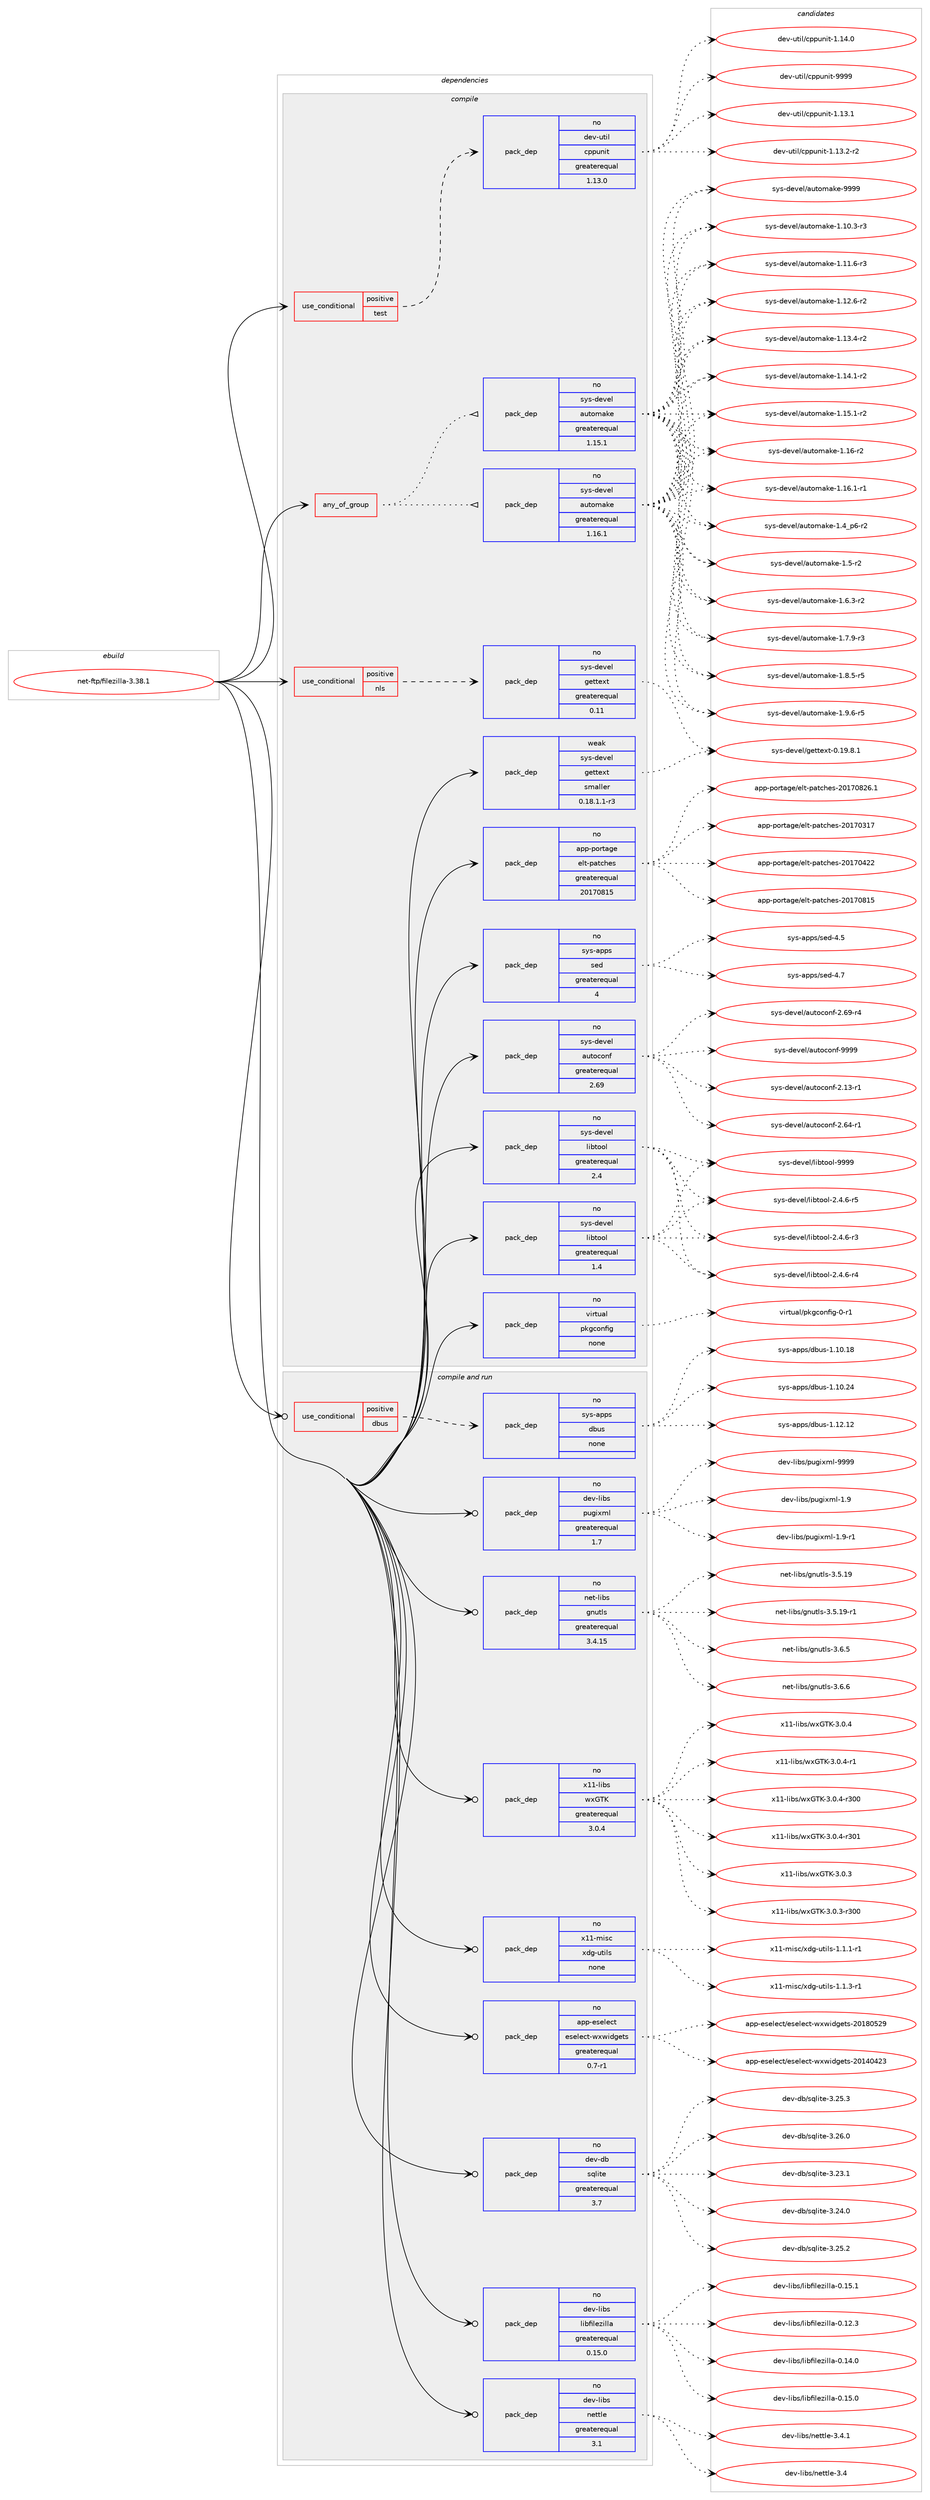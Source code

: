 digraph prolog {

# *************
# Graph options
# *************

newrank=true;
concentrate=true;
compound=true;
graph [rankdir=LR,fontname=Helvetica,fontsize=10,ranksep=1.5];#, ranksep=2.5, nodesep=0.2];
edge  [arrowhead=vee];
node  [fontname=Helvetica,fontsize=10];

# **********
# The ebuild
# **********

subgraph cluster_leftcol {
color=gray;
rank=same;
label=<<i>ebuild</i>>;
id [label="net-ftp/filezilla-3.38.1", color=red, width=4, href="../net-ftp/filezilla-3.38.1.svg"];
}

# ****************
# The dependencies
# ****************

subgraph cluster_midcol {
color=gray;
label=<<i>dependencies</i>>;
subgraph cluster_compile {
fillcolor="#eeeeee";
style=filled;
label=<<i>compile</i>>;
subgraph any98 {
dependency3086 [label=<<TABLE BORDER="0" CELLBORDER="1" CELLSPACING="0" CELLPADDING="4"><TR><TD CELLPADDING="10">any_of_group</TD></TR></TABLE>>, shape=none, color=red];subgraph pack2576 {
dependency3087 [label=<<TABLE BORDER="0" CELLBORDER="1" CELLSPACING="0" CELLPADDING="4" WIDTH="220"><TR><TD ROWSPAN="6" CELLPADDING="30">pack_dep</TD></TR><TR><TD WIDTH="110">no</TD></TR><TR><TD>sys-devel</TD></TR><TR><TD>automake</TD></TR><TR><TD>greaterequal</TD></TR><TR><TD>1.16.1</TD></TR></TABLE>>, shape=none, color=blue];
}
dependency3086:e -> dependency3087:w [weight=20,style="dotted",arrowhead="oinv"];
subgraph pack2577 {
dependency3088 [label=<<TABLE BORDER="0" CELLBORDER="1" CELLSPACING="0" CELLPADDING="4" WIDTH="220"><TR><TD ROWSPAN="6" CELLPADDING="30">pack_dep</TD></TR><TR><TD WIDTH="110">no</TD></TR><TR><TD>sys-devel</TD></TR><TR><TD>automake</TD></TR><TR><TD>greaterequal</TD></TR><TR><TD>1.15.1</TD></TR></TABLE>>, shape=none, color=blue];
}
dependency3086:e -> dependency3088:w [weight=20,style="dotted",arrowhead="oinv"];
}
id:e -> dependency3086:w [weight=20,style="solid",arrowhead="vee"];
subgraph cond411 {
dependency3089 [label=<<TABLE BORDER="0" CELLBORDER="1" CELLSPACING="0" CELLPADDING="4"><TR><TD ROWSPAN="3" CELLPADDING="10">use_conditional</TD></TR><TR><TD>positive</TD></TR><TR><TD>nls</TD></TR></TABLE>>, shape=none, color=red];
subgraph pack2578 {
dependency3090 [label=<<TABLE BORDER="0" CELLBORDER="1" CELLSPACING="0" CELLPADDING="4" WIDTH="220"><TR><TD ROWSPAN="6" CELLPADDING="30">pack_dep</TD></TR><TR><TD WIDTH="110">no</TD></TR><TR><TD>sys-devel</TD></TR><TR><TD>gettext</TD></TR><TR><TD>greaterequal</TD></TR><TR><TD>0.11</TD></TR></TABLE>>, shape=none, color=blue];
}
dependency3089:e -> dependency3090:w [weight=20,style="dashed",arrowhead="vee"];
}
id:e -> dependency3089:w [weight=20,style="solid",arrowhead="vee"];
subgraph cond412 {
dependency3091 [label=<<TABLE BORDER="0" CELLBORDER="1" CELLSPACING="0" CELLPADDING="4"><TR><TD ROWSPAN="3" CELLPADDING="10">use_conditional</TD></TR><TR><TD>positive</TD></TR><TR><TD>test</TD></TR></TABLE>>, shape=none, color=red];
subgraph pack2579 {
dependency3092 [label=<<TABLE BORDER="0" CELLBORDER="1" CELLSPACING="0" CELLPADDING="4" WIDTH="220"><TR><TD ROWSPAN="6" CELLPADDING="30">pack_dep</TD></TR><TR><TD WIDTH="110">no</TD></TR><TR><TD>dev-util</TD></TR><TR><TD>cppunit</TD></TR><TR><TD>greaterequal</TD></TR><TR><TD>1.13.0</TD></TR></TABLE>>, shape=none, color=blue];
}
dependency3091:e -> dependency3092:w [weight=20,style="dashed",arrowhead="vee"];
}
id:e -> dependency3091:w [weight=20,style="solid",arrowhead="vee"];
subgraph pack2580 {
dependency3093 [label=<<TABLE BORDER="0" CELLBORDER="1" CELLSPACING="0" CELLPADDING="4" WIDTH="220"><TR><TD ROWSPAN="6" CELLPADDING="30">pack_dep</TD></TR><TR><TD WIDTH="110">no</TD></TR><TR><TD>app-portage</TD></TR><TR><TD>elt-patches</TD></TR><TR><TD>greaterequal</TD></TR><TR><TD>20170815</TD></TR></TABLE>>, shape=none, color=blue];
}
id:e -> dependency3093:w [weight=20,style="solid",arrowhead="vee"];
subgraph pack2581 {
dependency3094 [label=<<TABLE BORDER="0" CELLBORDER="1" CELLSPACING="0" CELLPADDING="4" WIDTH="220"><TR><TD ROWSPAN="6" CELLPADDING="30">pack_dep</TD></TR><TR><TD WIDTH="110">no</TD></TR><TR><TD>sys-apps</TD></TR><TR><TD>sed</TD></TR><TR><TD>greaterequal</TD></TR><TR><TD>4</TD></TR></TABLE>>, shape=none, color=blue];
}
id:e -> dependency3094:w [weight=20,style="solid",arrowhead="vee"];
subgraph pack2582 {
dependency3095 [label=<<TABLE BORDER="0" CELLBORDER="1" CELLSPACING="0" CELLPADDING="4" WIDTH="220"><TR><TD ROWSPAN="6" CELLPADDING="30">pack_dep</TD></TR><TR><TD WIDTH="110">no</TD></TR><TR><TD>sys-devel</TD></TR><TR><TD>autoconf</TD></TR><TR><TD>greaterequal</TD></TR><TR><TD>2.69</TD></TR></TABLE>>, shape=none, color=blue];
}
id:e -> dependency3095:w [weight=20,style="solid",arrowhead="vee"];
subgraph pack2583 {
dependency3096 [label=<<TABLE BORDER="0" CELLBORDER="1" CELLSPACING="0" CELLPADDING="4" WIDTH="220"><TR><TD ROWSPAN="6" CELLPADDING="30">pack_dep</TD></TR><TR><TD WIDTH="110">no</TD></TR><TR><TD>sys-devel</TD></TR><TR><TD>libtool</TD></TR><TR><TD>greaterequal</TD></TR><TR><TD>1.4</TD></TR></TABLE>>, shape=none, color=blue];
}
id:e -> dependency3096:w [weight=20,style="solid",arrowhead="vee"];
subgraph pack2584 {
dependency3097 [label=<<TABLE BORDER="0" CELLBORDER="1" CELLSPACING="0" CELLPADDING="4" WIDTH="220"><TR><TD ROWSPAN="6" CELLPADDING="30">pack_dep</TD></TR><TR><TD WIDTH="110">no</TD></TR><TR><TD>sys-devel</TD></TR><TR><TD>libtool</TD></TR><TR><TD>greaterequal</TD></TR><TR><TD>2.4</TD></TR></TABLE>>, shape=none, color=blue];
}
id:e -> dependency3097:w [weight=20,style="solid",arrowhead="vee"];
subgraph pack2585 {
dependency3098 [label=<<TABLE BORDER="0" CELLBORDER="1" CELLSPACING="0" CELLPADDING="4" WIDTH="220"><TR><TD ROWSPAN="6" CELLPADDING="30">pack_dep</TD></TR><TR><TD WIDTH="110">no</TD></TR><TR><TD>virtual</TD></TR><TR><TD>pkgconfig</TD></TR><TR><TD>none</TD></TR><TR><TD></TD></TR></TABLE>>, shape=none, color=blue];
}
id:e -> dependency3098:w [weight=20,style="solid",arrowhead="vee"];
subgraph pack2586 {
dependency3099 [label=<<TABLE BORDER="0" CELLBORDER="1" CELLSPACING="0" CELLPADDING="4" WIDTH="220"><TR><TD ROWSPAN="6" CELLPADDING="30">pack_dep</TD></TR><TR><TD WIDTH="110">weak</TD></TR><TR><TD>sys-devel</TD></TR><TR><TD>gettext</TD></TR><TR><TD>smaller</TD></TR><TR><TD>0.18.1.1-r3</TD></TR></TABLE>>, shape=none, color=blue];
}
id:e -> dependency3099:w [weight=20,style="solid",arrowhead="vee"];
}
subgraph cluster_compileandrun {
fillcolor="#eeeeee";
style=filled;
label=<<i>compile and run</i>>;
subgraph cond413 {
dependency3100 [label=<<TABLE BORDER="0" CELLBORDER="1" CELLSPACING="0" CELLPADDING="4"><TR><TD ROWSPAN="3" CELLPADDING="10">use_conditional</TD></TR><TR><TD>positive</TD></TR><TR><TD>dbus</TD></TR></TABLE>>, shape=none, color=red];
subgraph pack2587 {
dependency3101 [label=<<TABLE BORDER="0" CELLBORDER="1" CELLSPACING="0" CELLPADDING="4" WIDTH="220"><TR><TD ROWSPAN="6" CELLPADDING="30">pack_dep</TD></TR><TR><TD WIDTH="110">no</TD></TR><TR><TD>sys-apps</TD></TR><TR><TD>dbus</TD></TR><TR><TD>none</TD></TR><TR><TD></TD></TR></TABLE>>, shape=none, color=blue];
}
dependency3100:e -> dependency3101:w [weight=20,style="dashed",arrowhead="vee"];
}
id:e -> dependency3100:w [weight=20,style="solid",arrowhead="odotvee"];
subgraph pack2588 {
dependency3102 [label=<<TABLE BORDER="0" CELLBORDER="1" CELLSPACING="0" CELLPADDING="4" WIDTH="220"><TR><TD ROWSPAN="6" CELLPADDING="30">pack_dep</TD></TR><TR><TD WIDTH="110">no</TD></TR><TR><TD>app-eselect</TD></TR><TR><TD>eselect-wxwidgets</TD></TR><TR><TD>greaterequal</TD></TR><TR><TD>0.7-r1</TD></TR></TABLE>>, shape=none, color=blue];
}
id:e -> dependency3102:w [weight=20,style="solid",arrowhead="odotvee"];
subgraph pack2589 {
dependency3103 [label=<<TABLE BORDER="0" CELLBORDER="1" CELLSPACING="0" CELLPADDING="4" WIDTH="220"><TR><TD ROWSPAN="6" CELLPADDING="30">pack_dep</TD></TR><TR><TD WIDTH="110">no</TD></TR><TR><TD>dev-db</TD></TR><TR><TD>sqlite</TD></TR><TR><TD>greaterequal</TD></TR><TR><TD>3.7</TD></TR></TABLE>>, shape=none, color=blue];
}
id:e -> dependency3103:w [weight=20,style="solid",arrowhead="odotvee"];
subgraph pack2590 {
dependency3104 [label=<<TABLE BORDER="0" CELLBORDER="1" CELLSPACING="0" CELLPADDING="4" WIDTH="220"><TR><TD ROWSPAN="6" CELLPADDING="30">pack_dep</TD></TR><TR><TD WIDTH="110">no</TD></TR><TR><TD>dev-libs</TD></TR><TR><TD>libfilezilla</TD></TR><TR><TD>greaterequal</TD></TR><TR><TD>0.15.0</TD></TR></TABLE>>, shape=none, color=blue];
}
id:e -> dependency3104:w [weight=20,style="solid",arrowhead="odotvee"];
subgraph pack2591 {
dependency3105 [label=<<TABLE BORDER="0" CELLBORDER="1" CELLSPACING="0" CELLPADDING="4" WIDTH="220"><TR><TD ROWSPAN="6" CELLPADDING="30">pack_dep</TD></TR><TR><TD WIDTH="110">no</TD></TR><TR><TD>dev-libs</TD></TR><TR><TD>nettle</TD></TR><TR><TD>greaterequal</TD></TR><TR><TD>3.1</TD></TR></TABLE>>, shape=none, color=blue];
}
id:e -> dependency3105:w [weight=20,style="solid",arrowhead="odotvee"];
subgraph pack2592 {
dependency3106 [label=<<TABLE BORDER="0" CELLBORDER="1" CELLSPACING="0" CELLPADDING="4" WIDTH="220"><TR><TD ROWSPAN="6" CELLPADDING="30">pack_dep</TD></TR><TR><TD WIDTH="110">no</TD></TR><TR><TD>dev-libs</TD></TR><TR><TD>pugixml</TD></TR><TR><TD>greaterequal</TD></TR><TR><TD>1.7</TD></TR></TABLE>>, shape=none, color=blue];
}
id:e -> dependency3106:w [weight=20,style="solid",arrowhead="odotvee"];
subgraph pack2593 {
dependency3107 [label=<<TABLE BORDER="0" CELLBORDER="1" CELLSPACING="0" CELLPADDING="4" WIDTH="220"><TR><TD ROWSPAN="6" CELLPADDING="30">pack_dep</TD></TR><TR><TD WIDTH="110">no</TD></TR><TR><TD>net-libs</TD></TR><TR><TD>gnutls</TD></TR><TR><TD>greaterequal</TD></TR><TR><TD>3.4.15</TD></TR></TABLE>>, shape=none, color=blue];
}
id:e -> dependency3107:w [weight=20,style="solid",arrowhead="odotvee"];
subgraph pack2594 {
dependency3108 [label=<<TABLE BORDER="0" CELLBORDER="1" CELLSPACING="0" CELLPADDING="4" WIDTH="220"><TR><TD ROWSPAN="6" CELLPADDING="30">pack_dep</TD></TR><TR><TD WIDTH="110">no</TD></TR><TR><TD>x11-libs</TD></TR><TR><TD>wxGTK</TD></TR><TR><TD>greaterequal</TD></TR><TR><TD>3.0.4</TD></TR></TABLE>>, shape=none, color=blue];
}
id:e -> dependency3108:w [weight=20,style="solid",arrowhead="odotvee"];
subgraph pack2595 {
dependency3109 [label=<<TABLE BORDER="0" CELLBORDER="1" CELLSPACING="0" CELLPADDING="4" WIDTH="220"><TR><TD ROWSPAN="6" CELLPADDING="30">pack_dep</TD></TR><TR><TD WIDTH="110">no</TD></TR><TR><TD>x11-misc</TD></TR><TR><TD>xdg-utils</TD></TR><TR><TD>none</TD></TR><TR><TD></TD></TR></TABLE>>, shape=none, color=blue];
}
id:e -> dependency3109:w [weight=20,style="solid",arrowhead="odotvee"];
}
subgraph cluster_run {
fillcolor="#eeeeee";
style=filled;
label=<<i>run</i>>;
}
}

# **************
# The candidates
# **************

subgraph cluster_choices {
rank=same;
color=gray;
label=<<i>candidates</i>>;

subgraph choice2576 {
color=black;
nodesep=1;
choice11512111545100101118101108479711711611110997107101454946494846514511451 [label="sys-devel/automake-1.10.3-r3", color=red, width=4,href="../sys-devel/automake-1.10.3-r3.svg"];
choice11512111545100101118101108479711711611110997107101454946494946544511451 [label="sys-devel/automake-1.11.6-r3", color=red, width=4,href="../sys-devel/automake-1.11.6-r3.svg"];
choice11512111545100101118101108479711711611110997107101454946495046544511450 [label="sys-devel/automake-1.12.6-r2", color=red, width=4,href="../sys-devel/automake-1.12.6-r2.svg"];
choice11512111545100101118101108479711711611110997107101454946495146524511450 [label="sys-devel/automake-1.13.4-r2", color=red, width=4,href="../sys-devel/automake-1.13.4-r2.svg"];
choice11512111545100101118101108479711711611110997107101454946495246494511450 [label="sys-devel/automake-1.14.1-r2", color=red, width=4,href="../sys-devel/automake-1.14.1-r2.svg"];
choice11512111545100101118101108479711711611110997107101454946495346494511450 [label="sys-devel/automake-1.15.1-r2", color=red, width=4,href="../sys-devel/automake-1.15.1-r2.svg"];
choice1151211154510010111810110847971171161111099710710145494649544511450 [label="sys-devel/automake-1.16-r2", color=red, width=4,href="../sys-devel/automake-1.16-r2.svg"];
choice11512111545100101118101108479711711611110997107101454946495446494511449 [label="sys-devel/automake-1.16.1-r1", color=red, width=4,href="../sys-devel/automake-1.16.1-r1.svg"];
choice115121115451001011181011084797117116111109971071014549465295112544511450 [label="sys-devel/automake-1.4_p6-r2", color=red, width=4,href="../sys-devel/automake-1.4_p6-r2.svg"];
choice11512111545100101118101108479711711611110997107101454946534511450 [label="sys-devel/automake-1.5-r2", color=red, width=4,href="../sys-devel/automake-1.5-r2.svg"];
choice115121115451001011181011084797117116111109971071014549465446514511450 [label="sys-devel/automake-1.6.3-r2", color=red, width=4,href="../sys-devel/automake-1.6.3-r2.svg"];
choice115121115451001011181011084797117116111109971071014549465546574511451 [label="sys-devel/automake-1.7.9-r3", color=red, width=4,href="../sys-devel/automake-1.7.9-r3.svg"];
choice115121115451001011181011084797117116111109971071014549465646534511453 [label="sys-devel/automake-1.8.5-r5", color=red, width=4,href="../sys-devel/automake-1.8.5-r5.svg"];
choice115121115451001011181011084797117116111109971071014549465746544511453 [label="sys-devel/automake-1.9.6-r5", color=red, width=4,href="../sys-devel/automake-1.9.6-r5.svg"];
choice115121115451001011181011084797117116111109971071014557575757 [label="sys-devel/automake-9999", color=red, width=4,href="../sys-devel/automake-9999.svg"];
dependency3087:e -> choice11512111545100101118101108479711711611110997107101454946494846514511451:w [style=dotted,weight="100"];
dependency3087:e -> choice11512111545100101118101108479711711611110997107101454946494946544511451:w [style=dotted,weight="100"];
dependency3087:e -> choice11512111545100101118101108479711711611110997107101454946495046544511450:w [style=dotted,weight="100"];
dependency3087:e -> choice11512111545100101118101108479711711611110997107101454946495146524511450:w [style=dotted,weight="100"];
dependency3087:e -> choice11512111545100101118101108479711711611110997107101454946495246494511450:w [style=dotted,weight="100"];
dependency3087:e -> choice11512111545100101118101108479711711611110997107101454946495346494511450:w [style=dotted,weight="100"];
dependency3087:e -> choice1151211154510010111810110847971171161111099710710145494649544511450:w [style=dotted,weight="100"];
dependency3087:e -> choice11512111545100101118101108479711711611110997107101454946495446494511449:w [style=dotted,weight="100"];
dependency3087:e -> choice115121115451001011181011084797117116111109971071014549465295112544511450:w [style=dotted,weight="100"];
dependency3087:e -> choice11512111545100101118101108479711711611110997107101454946534511450:w [style=dotted,weight="100"];
dependency3087:e -> choice115121115451001011181011084797117116111109971071014549465446514511450:w [style=dotted,weight="100"];
dependency3087:e -> choice115121115451001011181011084797117116111109971071014549465546574511451:w [style=dotted,weight="100"];
dependency3087:e -> choice115121115451001011181011084797117116111109971071014549465646534511453:w [style=dotted,weight="100"];
dependency3087:e -> choice115121115451001011181011084797117116111109971071014549465746544511453:w [style=dotted,weight="100"];
dependency3087:e -> choice115121115451001011181011084797117116111109971071014557575757:w [style=dotted,weight="100"];
}
subgraph choice2577 {
color=black;
nodesep=1;
choice11512111545100101118101108479711711611110997107101454946494846514511451 [label="sys-devel/automake-1.10.3-r3", color=red, width=4,href="../sys-devel/automake-1.10.3-r3.svg"];
choice11512111545100101118101108479711711611110997107101454946494946544511451 [label="sys-devel/automake-1.11.6-r3", color=red, width=4,href="../sys-devel/automake-1.11.6-r3.svg"];
choice11512111545100101118101108479711711611110997107101454946495046544511450 [label="sys-devel/automake-1.12.6-r2", color=red, width=4,href="../sys-devel/automake-1.12.6-r2.svg"];
choice11512111545100101118101108479711711611110997107101454946495146524511450 [label="sys-devel/automake-1.13.4-r2", color=red, width=4,href="../sys-devel/automake-1.13.4-r2.svg"];
choice11512111545100101118101108479711711611110997107101454946495246494511450 [label="sys-devel/automake-1.14.1-r2", color=red, width=4,href="../sys-devel/automake-1.14.1-r2.svg"];
choice11512111545100101118101108479711711611110997107101454946495346494511450 [label="sys-devel/automake-1.15.1-r2", color=red, width=4,href="../sys-devel/automake-1.15.1-r2.svg"];
choice1151211154510010111810110847971171161111099710710145494649544511450 [label="sys-devel/automake-1.16-r2", color=red, width=4,href="../sys-devel/automake-1.16-r2.svg"];
choice11512111545100101118101108479711711611110997107101454946495446494511449 [label="sys-devel/automake-1.16.1-r1", color=red, width=4,href="../sys-devel/automake-1.16.1-r1.svg"];
choice115121115451001011181011084797117116111109971071014549465295112544511450 [label="sys-devel/automake-1.4_p6-r2", color=red, width=4,href="../sys-devel/automake-1.4_p6-r2.svg"];
choice11512111545100101118101108479711711611110997107101454946534511450 [label="sys-devel/automake-1.5-r2", color=red, width=4,href="../sys-devel/automake-1.5-r2.svg"];
choice115121115451001011181011084797117116111109971071014549465446514511450 [label="sys-devel/automake-1.6.3-r2", color=red, width=4,href="../sys-devel/automake-1.6.3-r2.svg"];
choice115121115451001011181011084797117116111109971071014549465546574511451 [label="sys-devel/automake-1.7.9-r3", color=red, width=4,href="../sys-devel/automake-1.7.9-r3.svg"];
choice115121115451001011181011084797117116111109971071014549465646534511453 [label="sys-devel/automake-1.8.5-r5", color=red, width=4,href="../sys-devel/automake-1.8.5-r5.svg"];
choice115121115451001011181011084797117116111109971071014549465746544511453 [label="sys-devel/automake-1.9.6-r5", color=red, width=4,href="../sys-devel/automake-1.9.6-r5.svg"];
choice115121115451001011181011084797117116111109971071014557575757 [label="sys-devel/automake-9999", color=red, width=4,href="../sys-devel/automake-9999.svg"];
dependency3088:e -> choice11512111545100101118101108479711711611110997107101454946494846514511451:w [style=dotted,weight="100"];
dependency3088:e -> choice11512111545100101118101108479711711611110997107101454946494946544511451:w [style=dotted,weight="100"];
dependency3088:e -> choice11512111545100101118101108479711711611110997107101454946495046544511450:w [style=dotted,weight="100"];
dependency3088:e -> choice11512111545100101118101108479711711611110997107101454946495146524511450:w [style=dotted,weight="100"];
dependency3088:e -> choice11512111545100101118101108479711711611110997107101454946495246494511450:w [style=dotted,weight="100"];
dependency3088:e -> choice11512111545100101118101108479711711611110997107101454946495346494511450:w [style=dotted,weight="100"];
dependency3088:e -> choice1151211154510010111810110847971171161111099710710145494649544511450:w [style=dotted,weight="100"];
dependency3088:e -> choice11512111545100101118101108479711711611110997107101454946495446494511449:w [style=dotted,weight="100"];
dependency3088:e -> choice115121115451001011181011084797117116111109971071014549465295112544511450:w [style=dotted,weight="100"];
dependency3088:e -> choice11512111545100101118101108479711711611110997107101454946534511450:w [style=dotted,weight="100"];
dependency3088:e -> choice115121115451001011181011084797117116111109971071014549465446514511450:w [style=dotted,weight="100"];
dependency3088:e -> choice115121115451001011181011084797117116111109971071014549465546574511451:w [style=dotted,weight="100"];
dependency3088:e -> choice115121115451001011181011084797117116111109971071014549465646534511453:w [style=dotted,weight="100"];
dependency3088:e -> choice115121115451001011181011084797117116111109971071014549465746544511453:w [style=dotted,weight="100"];
dependency3088:e -> choice115121115451001011181011084797117116111109971071014557575757:w [style=dotted,weight="100"];
}
subgraph choice2578 {
color=black;
nodesep=1;
choice1151211154510010111810110847103101116116101120116454846495746564649 [label="sys-devel/gettext-0.19.8.1", color=red, width=4,href="../sys-devel/gettext-0.19.8.1.svg"];
dependency3090:e -> choice1151211154510010111810110847103101116116101120116454846495746564649:w [style=dotted,weight="100"];
}
subgraph choice2579 {
color=black;
nodesep=1;
choice10010111845117116105108479911211211711010511645494649514649 [label="dev-util/cppunit-1.13.1", color=red, width=4,href="../dev-util/cppunit-1.13.1.svg"];
choice100101118451171161051084799112112117110105116454946495146504511450 [label="dev-util/cppunit-1.13.2-r2", color=red, width=4,href="../dev-util/cppunit-1.13.2-r2.svg"];
choice10010111845117116105108479911211211711010511645494649524648 [label="dev-util/cppunit-1.14.0", color=red, width=4,href="../dev-util/cppunit-1.14.0.svg"];
choice1001011184511711610510847991121121171101051164557575757 [label="dev-util/cppunit-9999", color=red, width=4,href="../dev-util/cppunit-9999.svg"];
dependency3092:e -> choice10010111845117116105108479911211211711010511645494649514649:w [style=dotted,weight="100"];
dependency3092:e -> choice100101118451171161051084799112112117110105116454946495146504511450:w [style=dotted,weight="100"];
dependency3092:e -> choice10010111845117116105108479911211211711010511645494649524648:w [style=dotted,weight="100"];
dependency3092:e -> choice1001011184511711610510847991121121171101051164557575757:w [style=dotted,weight="100"];
}
subgraph choice2580 {
color=black;
nodesep=1;
choice97112112451121111141169710310147101108116451129711699104101115455048495548514955 [label="app-portage/elt-patches-20170317", color=red, width=4,href="../app-portage/elt-patches-20170317.svg"];
choice97112112451121111141169710310147101108116451129711699104101115455048495548525050 [label="app-portage/elt-patches-20170422", color=red, width=4,href="../app-portage/elt-patches-20170422.svg"];
choice97112112451121111141169710310147101108116451129711699104101115455048495548564953 [label="app-portage/elt-patches-20170815", color=red, width=4,href="../app-portage/elt-patches-20170815.svg"];
choice971121124511211111411697103101471011081164511297116991041011154550484955485650544649 [label="app-portage/elt-patches-20170826.1", color=red, width=4,href="../app-portage/elt-patches-20170826.1.svg"];
dependency3093:e -> choice97112112451121111141169710310147101108116451129711699104101115455048495548514955:w [style=dotted,weight="100"];
dependency3093:e -> choice97112112451121111141169710310147101108116451129711699104101115455048495548525050:w [style=dotted,weight="100"];
dependency3093:e -> choice97112112451121111141169710310147101108116451129711699104101115455048495548564953:w [style=dotted,weight="100"];
dependency3093:e -> choice971121124511211111411697103101471011081164511297116991041011154550484955485650544649:w [style=dotted,weight="100"];
}
subgraph choice2581 {
color=black;
nodesep=1;
choice11512111545971121121154711510110045524653 [label="sys-apps/sed-4.5", color=red, width=4,href="../sys-apps/sed-4.5.svg"];
choice11512111545971121121154711510110045524655 [label="sys-apps/sed-4.7", color=red, width=4,href="../sys-apps/sed-4.7.svg"];
dependency3094:e -> choice11512111545971121121154711510110045524653:w [style=dotted,weight="100"];
dependency3094:e -> choice11512111545971121121154711510110045524655:w [style=dotted,weight="100"];
}
subgraph choice2582 {
color=black;
nodesep=1;
choice1151211154510010111810110847971171161119911111010245504649514511449 [label="sys-devel/autoconf-2.13-r1", color=red, width=4,href="../sys-devel/autoconf-2.13-r1.svg"];
choice1151211154510010111810110847971171161119911111010245504654524511449 [label="sys-devel/autoconf-2.64-r1", color=red, width=4,href="../sys-devel/autoconf-2.64-r1.svg"];
choice1151211154510010111810110847971171161119911111010245504654574511452 [label="sys-devel/autoconf-2.69-r4", color=red, width=4,href="../sys-devel/autoconf-2.69-r4.svg"];
choice115121115451001011181011084797117116111991111101024557575757 [label="sys-devel/autoconf-9999", color=red, width=4,href="../sys-devel/autoconf-9999.svg"];
dependency3095:e -> choice1151211154510010111810110847971171161119911111010245504649514511449:w [style=dotted,weight="100"];
dependency3095:e -> choice1151211154510010111810110847971171161119911111010245504654524511449:w [style=dotted,weight="100"];
dependency3095:e -> choice1151211154510010111810110847971171161119911111010245504654574511452:w [style=dotted,weight="100"];
dependency3095:e -> choice115121115451001011181011084797117116111991111101024557575757:w [style=dotted,weight="100"];
}
subgraph choice2583 {
color=black;
nodesep=1;
choice1151211154510010111810110847108105981161111111084550465246544511451 [label="sys-devel/libtool-2.4.6-r3", color=red, width=4,href="../sys-devel/libtool-2.4.6-r3.svg"];
choice1151211154510010111810110847108105981161111111084550465246544511452 [label="sys-devel/libtool-2.4.6-r4", color=red, width=4,href="../sys-devel/libtool-2.4.6-r4.svg"];
choice1151211154510010111810110847108105981161111111084550465246544511453 [label="sys-devel/libtool-2.4.6-r5", color=red, width=4,href="../sys-devel/libtool-2.4.6-r5.svg"];
choice1151211154510010111810110847108105981161111111084557575757 [label="sys-devel/libtool-9999", color=red, width=4,href="../sys-devel/libtool-9999.svg"];
dependency3096:e -> choice1151211154510010111810110847108105981161111111084550465246544511451:w [style=dotted,weight="100"];
dependency3096:e -> choice1151211154510010111810110847108105981161111111084550465246544511452:w [style=dotted,weight="100"];
dependency3096:e -> choice1151211154510010111810110847108105981161111111084550465246544511453:w [style=dotted,weight="100"];
dependency3096:e -> choice1151211154510010111810110847108105981161111111084557575757:w [style=dotted,weight="100"];
}
subgraph choice2584 {
color=black;
nodesep=1;
choice1151211154510010111810110847108105981161111111084550465246544511451 [label="sys-devel/libtool-2.4.6-r3", color=red, width=4,href="../sys-devel/libtool-2.4.6-r3.svg"];
choice1151211154510010111810110847108105981161111111084550465246544511452 [label="sys-devel/libtool-2.4.6-r4", color=red, width=4,href="../sys-devel/libtool-2.4.6-r4.svg"];
choice1151211154510010111810110847108105981161111111084550465246544511453 [label="sys-devel/libtool-2.4.6-r5", color=red, width=4,href="../sys-devel/libtool-2.4.6-r5.svg"];
choice1151211154510010111810110847108105981161111111084557575757 [label="sys-devel/libtool-9999", color=red, width=4,href="../sys-devel/libtool-9999.svg"];
dependency3097:e -> choice1151211154510010111810110847108105981161111111084550465246544511451:w [style=dotted,weight="100"];
dependency3097:e -> choice1151211154510010111810110847108105981161111111084550465246544511452:w [style=dotted,weight="100"];
dependency3097:e -> choice1151211154510010111810110847108105981161111111084550465246544511453:w [style=dotted,weight="100"];
dependency3097:e -> choice1151211154510010111810110847108105981161111111084557575757:w [style=dotted,weight="100"];
}
subgraph choice2585 {
color=black;
nodesep=1;
choice11810511411611797108471121071039911111010210510345484511449 [label="virtual/pkgconfig-0-r1", color=red, width=4,href="../virtual/pkgconfig-0-r1.svg"];
dependency3098:e -> choice11810511411611797108471121071039911111010210510345484511449:w [style=dotted,weight="100"];
}
subgraph choice2586 {
color=black;
nodesep=1;
choice1151211154510010111810110847103101116116101120116454846495746564649 [label="sys-devel/gettext-0.19.8.1", color=red, width=4,href="../sys-devel/gettext-0.19.8.1.svg"];
dependency3099:e -> choice1151211154510010111810110847103101116116101120116454846495746564649:w [style=dotted,weight="100"];
}
subgraph choice2587 {
color=black;
nodesep=1;
choice115121115459711211211547100981171154549464948464956 [label="sys-apps/dbus-1.10.18", color=red, width=4,href="../sys-apps/dbus-1.10.18.svg"];
choice115121115459711211211547100981171154549464948465052 [label="sys-apps/dbus-1.10.24", color=red, width=4,href="../sys-apps/dbus-1.10.24.svg"];
choice115121115459711211211547100981171154549464950464950 [label="sys-apps/dbus-1.12.12", color=red, width=4,href="../sys-apps/dbus-1.12.12.svg"];
dependency3101:e -> choice115121115459711211211547100981171154549464948464956:w [style=dotted,weight="100"];
dependency3101:e -> choice115121115459711211211547100981171154549464948465052:w [style=dotted,weight="100"];
dependency3101:e -> choice115121115459711211211547100981171154549464950464950:w [style=dotted,weight="100"];
}
subgraph choice2588 {
color=black;
nodesep=1;
choice971121124510111510110810199116471011151011081019911645119120119105100103101116115455048495248525051 [label="app-eselect/eselect-wxwidgets-20140423", color=red, width=4,href="../app-eselect/eselect-wxwidgets-20140423.svg"];
choice971121124510111510110810199116471011151011081019911645119120119105100103101116115455048495648535057 [label="app-eselect/eselect-wxwidgets-20180529", color=red, width=4,href="../app-eselect/eselect-wxwidgets-20180529.svg"];
dependency3102:e -> choice971121124510111510110810199116471011151011081019911645119120119105100103101116115455048495248525051:w [style=dotted,weight="100"];
dependency3102:e -> choice971121124510111510110810199116471011151011081019911645119120119105100103101116115455048495648535057:w [style=dotted,weight="100"];
}
subgraph choice2589 {
color=black;
nodesep=1;
choice10010111845100984711511310810511610145514650514649 [label="dev-db/sqlite-3.23.1", color=red, width=4,href="../dev-db/sqlite-3.23.1.svg"];
choice10010111845100984711511310810511610145514650524648 [label="dev-db/sqlite-3.24.0", color=red, width=4,href="../dev-db/sqlite-3.24.0.svg"];
choice10010111845100984711511310810511610145514650534650 [label="dev-db/sqlite-3.25.2", color=red, width=4,href="../dev-db/sqlite-3.25.2.svg"];
choice10010111845100984711511310810511610145514650534651 [label="dev-db/sqlite-3.25.3", color=red, width=4,href="../dev-db/sqlite-3.25.3.svg"];
choice10010111845100984711511310810511610145514650544648 [label="dev-db/sqlite-3.26.0", color=red, width=4,href="../dev-db/sqlite-3.26.0.svg"];
dependency3103:e -> choice10010111845100984711511310810511610145514650514649:w [style=dotted,weight="100"];
dependency3103:e -> choice10010111845100984711511310810511610145514650524648:w [style=dotted,weight="100"];
dependency3103:e -> choice10010111845100984711511310810511610145514650534650:w [style=dotted,weight="100"];
dependency3103:e -> choice10010111845100984711511310810511610145514650534651:w [style=dotted,weight="100"];
dependency3103:e -> choice10010111845100984711511310810511610145514650544648:w [style=dotted,weight="100"];
}
subgraph choice2590 {
color=black;
nodesep=1;
choice100101118451081059811547108105981021051081011221051081089745484649504651 [label="dev-libs/libfilezilla-0.12.3", color=red, width=4,href="../dev-libs/libfilezilla-0.12.3.svg"];
choice100101118451081059811547108105981021051081011221051081089745484649524648 [label="dev-libs/libfilezilla-0.14.0", color=red, width=4,href="../dev-libs/libfilezilla-0.14.0.svg"];
choice100101118451081059811547108105981021051081011221051081089745484649534648 [label="dev-libs/libfilezilla-0.15.0", color=red, width=4,href="../dev-libs/libfilezilla-0.15.0.svg"];
choice100101118451081059811547108105981021051081011221051081089745484649534649 [label="dev-libs/libfilezilla-0.15.1", color=red, width=4,href="../dev-libs/libfilezilla-0.15.1.svg"];
dependency3104:e -> choice100101118451081059811547108105981021051081011221051081089745484649504651:w [style=dotted,weight="100"];
dependency3104:e -> choice100101118451081059811547108105981021051081011221051081089745484649524648:w [style=dotted,weight="100"];
dependency3104:e -> choice100101118451081059811547108105981021051081011221051081089745484649534648:w [style=dotted,weight="100"];
dependency3104:e -> choice100101118451081059811547108105981021051081011221051081089745484649534649:w [style=dotted,weight="100"];
}
subgraph choice2591 {
color=black;
nodesep=1;
choice10010111845108105981154711010111611610810145514652 [label="dev-libs/nettle-3.4", color=red, width=4,href="../dev-libs/nettle-3.4.svg"];
choice100101118451081059811547110101116116108101455146524649 [label="dev-libs/nettle-3.4.1", color=red, width=4,href="../dev-libs/nettle-3.4.1.svg"];
dependency3105:e -> choice10010111845108105981154711010111611610810145514652:w [style=dotted,weight="100"];
dependency3105:e -> choice100101118451081059811547110101116116108101455146524649:w [style=dotted,weight="100"];
}
subgraph choice2592 {
color=black;
nodesep=1;
choice10010111845108105981154711211710310512010910845494657 [label="dev-libs/pugixml-1.9", color=red, width=4,href="../dev-libs/pugixml-1.9.svg"];
choice100101118451081059811547112117103105120109108454946574511449 [label="dev-libs/pugixml-1.9-r1", color=red, width=4,href="../dev-libs/pugixml-1.9-r1.svg"];
choice1001011184510810598115471121171031051201091084557575757 [label="dev-libs/pugixml-9999", color=red, width=4,href="../dev-libs/pugixml-9999.svg"];
dependency3106:e -> choice10010111845108105981154711211710310512010910845494657:w [style=dotted,weight="100"];
dependency3106:e -> choice100101118451081059811547112117103105120109108454946574511449:w [style=dotted,weight="100"];
dependency3106:e -> choice1001011184510810598115471121171031051201091084557575757:w [style=dotted,weight="100"];
}
subgraph choice2593 {
color=black;
nodesep=1;
choice11010111645108105981154710311011711610811545514653464957 [label="net-libs/gnutls-3.5.19", color=red, width=4,href="../net-libs/gnutls-3.5.19.svg"];
choice110101116451081059811547103110117116108115455146534649574511449 [label="net-libs/gnutls-3.5.19-r1", color=red, width=4,href="../net-libs/gnutls-3.5.19-r1.svg"];
choice110101116451081059811547103110117116108115455146544653 [label="net-libs/gnutls-3.6.5", color=red, width=4,href="../net-libs/gnutls-3.6.5.svg"];
choice110101116451081059811547103110117116108115455146544654 [label="net-libs/gnutls-3.6.6", color=red, width=4,href="../net-libs/gnutls-3.6.6.svg"];
dependency3107:e -> choice11010111645108105981154710311011711610811545514653464957:w [style=dotted,weight="100"];
dependency3107:e -> choice110101116451081059811547103110117116108115455146534649574511449:w [style=dotted,weight="100"];
dependency3107:e -> choice110101116451081059811547103110117116108115455146544653:w [style=dotted,weight="100"];
dependency3107:e -> choice110101116451081059811547103110117116108115455146544654:w [style=dotted,weight="100"];
}
subgraph choice2594 {
color=black;
nodesep=1;
choice1204949451081059811547119120718475455146484651 [label="x11-libs/wxGTK-3.0.3", color=red, width=4,href="../x11-libs/wxGTK-3.0.3.svg"];
choice120494945108105981154711912071847545514648465145114514848 [label="x11-libs/wxGTK-3.0.3-r300", color=red, width=4,href="../x11-libs/wxGTK-3.0.3-r300.svg"];
choice1204949451081059811547119120718475455146484652 [label="x11-libs/wxGTK-3.0.4", color=red, width=4,href="../x11-libs/wxGTK-3.0.4.svg"];
choice12049494510810598115471191207184754551464846524511449 [label="x11-libs/wxGTK-3.0.4-r1", color=red, width=4,href="../x11-libs/wxGTK-3.0.4-r1.svg"];
choice120494945108105981154711912071847545514648465245114514848 [label="x11-libs/wxGTK-3.0.4-r300", color=red, width=4,href="../x11-libs/wxGTK-3.0.4-r300.svg"];
choice120494945108105981154711912071847545514648465245114514849 [label="x11-libs/wxGTK-3.0.4-r301", color=red, width=4,href="../x11-libs/wxGTK-3.0.4-r301.svg"];
dependency3108:e -> choice1204949451081059811547119120718475455146484651:w [style=dotted,weight="100"];
dependency3108:e -> choice120494945108105981154711912071847545514648465145114514848:w [style=dotted,weight="100"];
dependency3108:e -> choice1204949451081059811547119120718475455146484652:w [style=dotted,weight="100"];
dependency3108:e -> choice12049494510810598115471191207184754551464846524511449:w [style=dotted,weight="100"];
dependency3108:e -> choice120494945108105981154711912071847545514648465245114514848:w [style=dotted,weight="100"];
dependency3108:e -> choice120494945108105981154711912071847545514648465245114514849:w [style=dotted,weight="100"];
}
subgraph choice2595 {
color=black;
nodesep=1;
choice1204949451091051159947120100103451171161051081154549464946494511449 [label="x11-misc/xdg-utils-1.1.1-r1", color=red, width=4,href="../x11-misc/xdg-utils-1.1.1-r1.svg"];
choice1204949451091051159947120100103451171161051081154549464946514511449 [label="x11-misc/xdg-utils-1.1.3-r1", color=red, width=4,href="../x11-misc/xdg-utils-1.1.3-r1.svg"];
dependency3109:e -> choice1204949451091051159947120100103451171161051081154549464946494511449:w [style=dotted,weight="100"];
dependency3109:e -> choice1204949451091051159947120100103451171161051081154549464946514511449:w [style=dotted,weight="100"];
}
}

}
